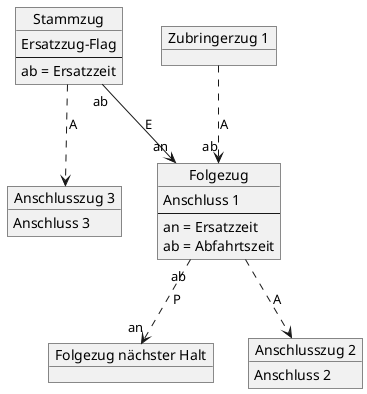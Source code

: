 @startuml
'https://plantuml.com/object-diagram

object Stammzug {
    Ersatzzug-Flag
    --
    ab = Ersatzzeit
}

object Folgezug {
    Anschluss 1
    --
    an = Ersatzzeit
    ab = Abfahrtszeit
}
object "Folgezug nächster Halt" as FolgezugSucc
object "Zubringerzug 1" as A1
object "Anschlusszug 2" as A2 {
Anschluss 2
}
object "Anschlusszug 3" as A3 {
Anschluss 3
}

Stammzug "ab" --> "an" Folgezug: E
Folgezug "ab" -[dashed]-> "an" FolgezugSucc: P

A1 -[dashed]-> "ab" Folgezug: A
Folgezug -[dashed]-> A2: A
Stammzug -[dashed]-> A3: A

@enduml
